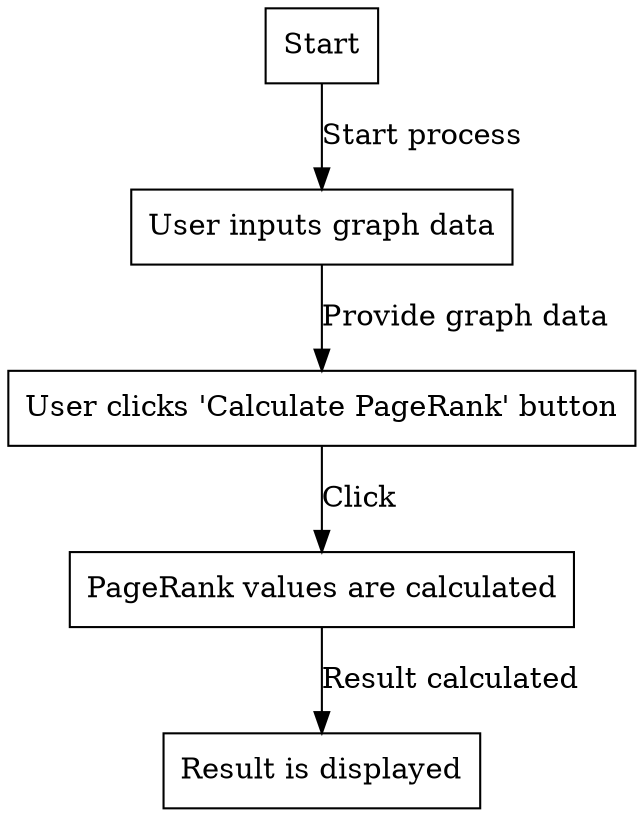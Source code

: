 digraph Process {
    // Define nodes
    node [shape=rectangle];

    Start [label="Start"];
    UserInput [label="User inputs graph data"];
    CalculateButton [label="User clicks 'Calculate PageRank' button"];
    PageRankCalculation [label="PageRank values are calculated"];
    DisplayResult [label="Result is displayed"];

    // Define edges
    Start -> UserInput [label="Start process"];
    UserInput -> CalculateButton [label="Provide graph data"];
    CalculateButton -> PageRankCalculation [label="Click"];
    PageRankCalculation -> DisplayResult [label="Result calculated"];
}
